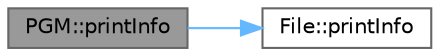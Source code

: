 digraph "PGM::printInfo"
{
 // INTERACTIVE_SVG=YES
 // LATEX_PDF_SIZE
  bgcolor="transparent";
  edge [fontname=Helvetica,fontsize=10,labelfontname=Helvetica,labelfontsize=10];
  node [fontname=Helvetica,fontsize=10,shape=box,height=0.2,width=0.4];
  rankdir="LR";
  Node1 [id="Node000001",label="PGM::printInfo",height=0.2,width=0.4,color="gray40", fillcolor="grey60", style="filled", fontcolor="black",tooltip="Prints file-specific information on the console."];
  Node1 -> Node2 [id="edge1_Node000001_Node000002",color="steelblue1",style="solid",tooltip=" "];
  Node2 [id="Node000002",label="File::printInfo",height=0.2,width=0.4,color="grey40", fillcolor="white", style="filled",URL="$class_file.html#a981d8d53121fd8a1a2bc25d28348b713",tooltip="Prints file-specific information on the console."];
}
